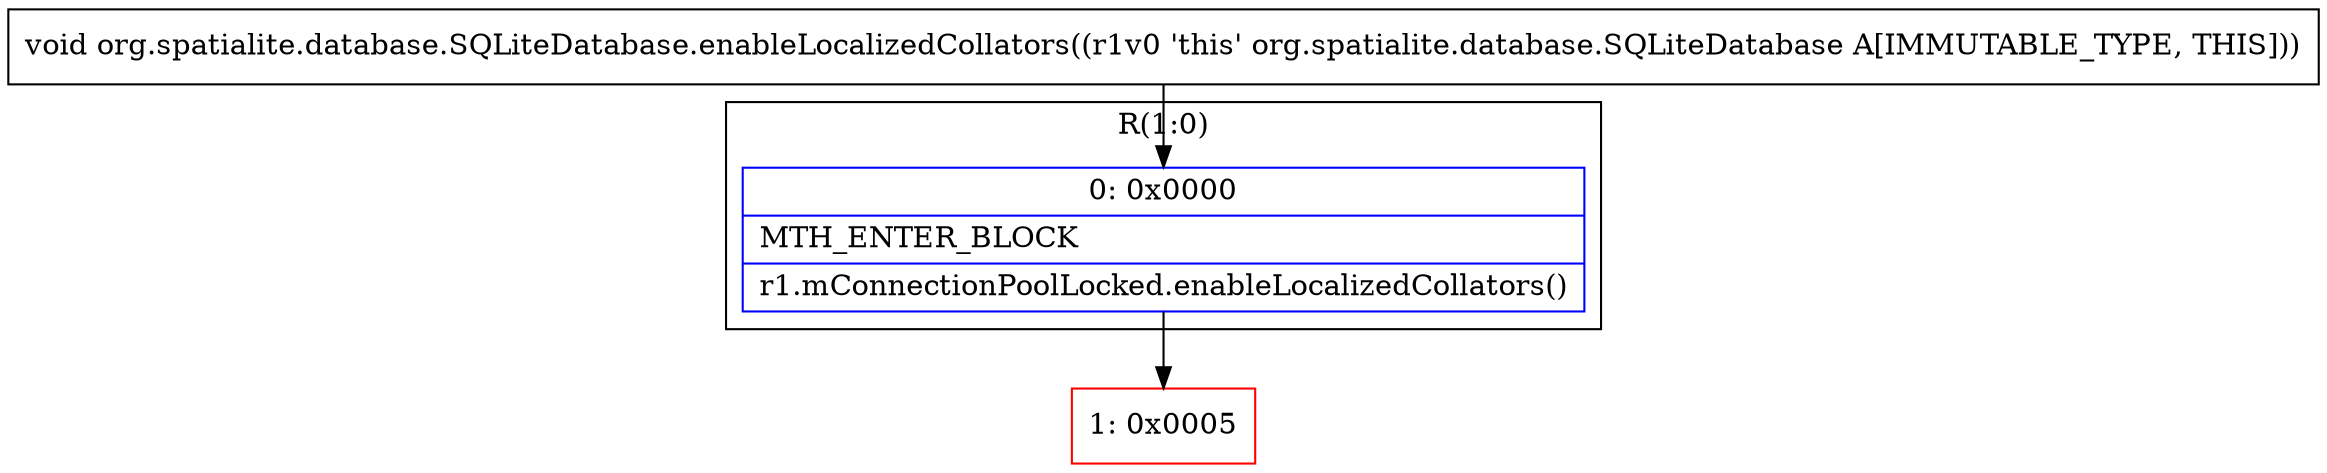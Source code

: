 digraph "CFG fororg.spatialite.database.SQLiteDatabase.enableLocalizedCollators()V" {
subgraph cluster_Region_308213777 {
label = "R(1:0)";
node [shape=record,color=blue];
Node_0 [shape=record,label="{0\:\ 0x0000|MTH_ENTER_BLOCK\l|r1.mConnectionPoolLocked.enableLocalizedCollators()\l}"];
}
Node_1 [shape=record,color=red,label="{1\:\ 0x0005}"];
MethodNode[shape=record,label="{void org.spatialite.database.SQLiteDatabase.enableLocalizedCollators((r1v0 'this' org.spatialite.database.SQLiteDatabase A[IMMUTABLE_TYPE, THIS])) }"];
MethodNode -> Node_0;
Node_0 -> Node_1;
}

